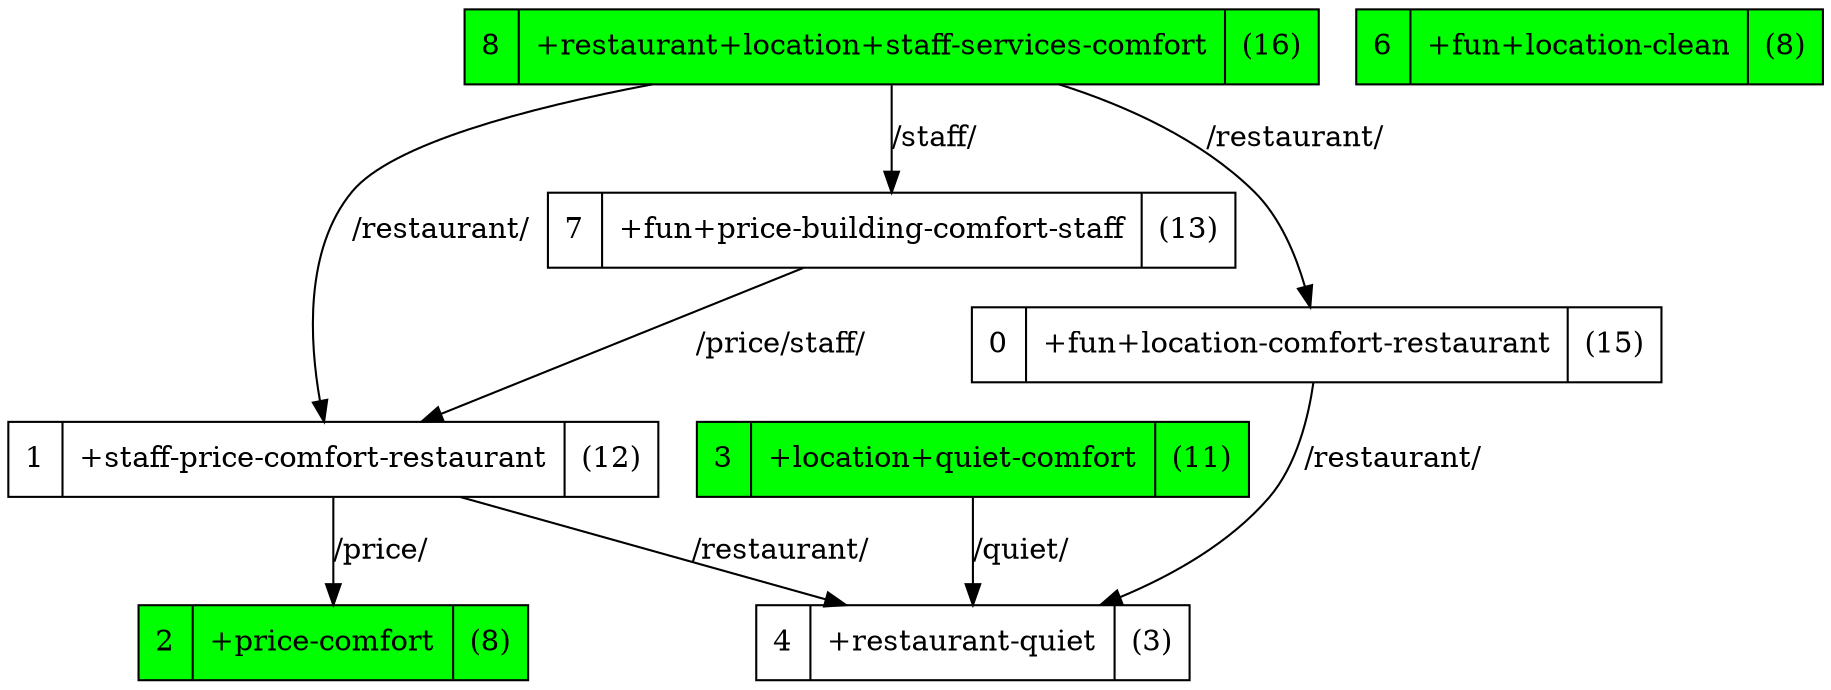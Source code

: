 strict digraph G {
1 [shape=record, label="1 | +staff-price-comfort-restaurant| (12)"];
0 [shape=record, label="0 | +fun+location-comfort-restaurant| (15)"];
3 [shape=record, label="3 | +location+quiet-comfort| (11)", style=filled, fillcolor=green];
2 [shape=record, label="2 | +price-comfort| (8)", style=filled, fillcolor=green];
4 [shape=record, label="4 | +restaurant-quiet| (3)"];
7 [shape=record, label="7 | +fun+price-building-comfort-staff| (13)"];
6 [shape=record, label="6 | +fun+location-clean| (8)", style=filled, fillcolor=green];
8 [shape=record, label="8 | +restaurant+location+staff-services-comfort| (16)", style=filled, fillcolor=green];
1 -> 2  [label="/price/"];
1 -> 4  [label="/restaurant/"];
0 -> 4  [label="/restaurant/"];
3 -> 4  [label="/quiet/"];
7 -> 1  [label="/price/staff/"];
8 -> 1  [label="/restaurant/"];
8 -> 0  [label="/restaurant/"];
8 -> 7  [label="/staff/"];
}
